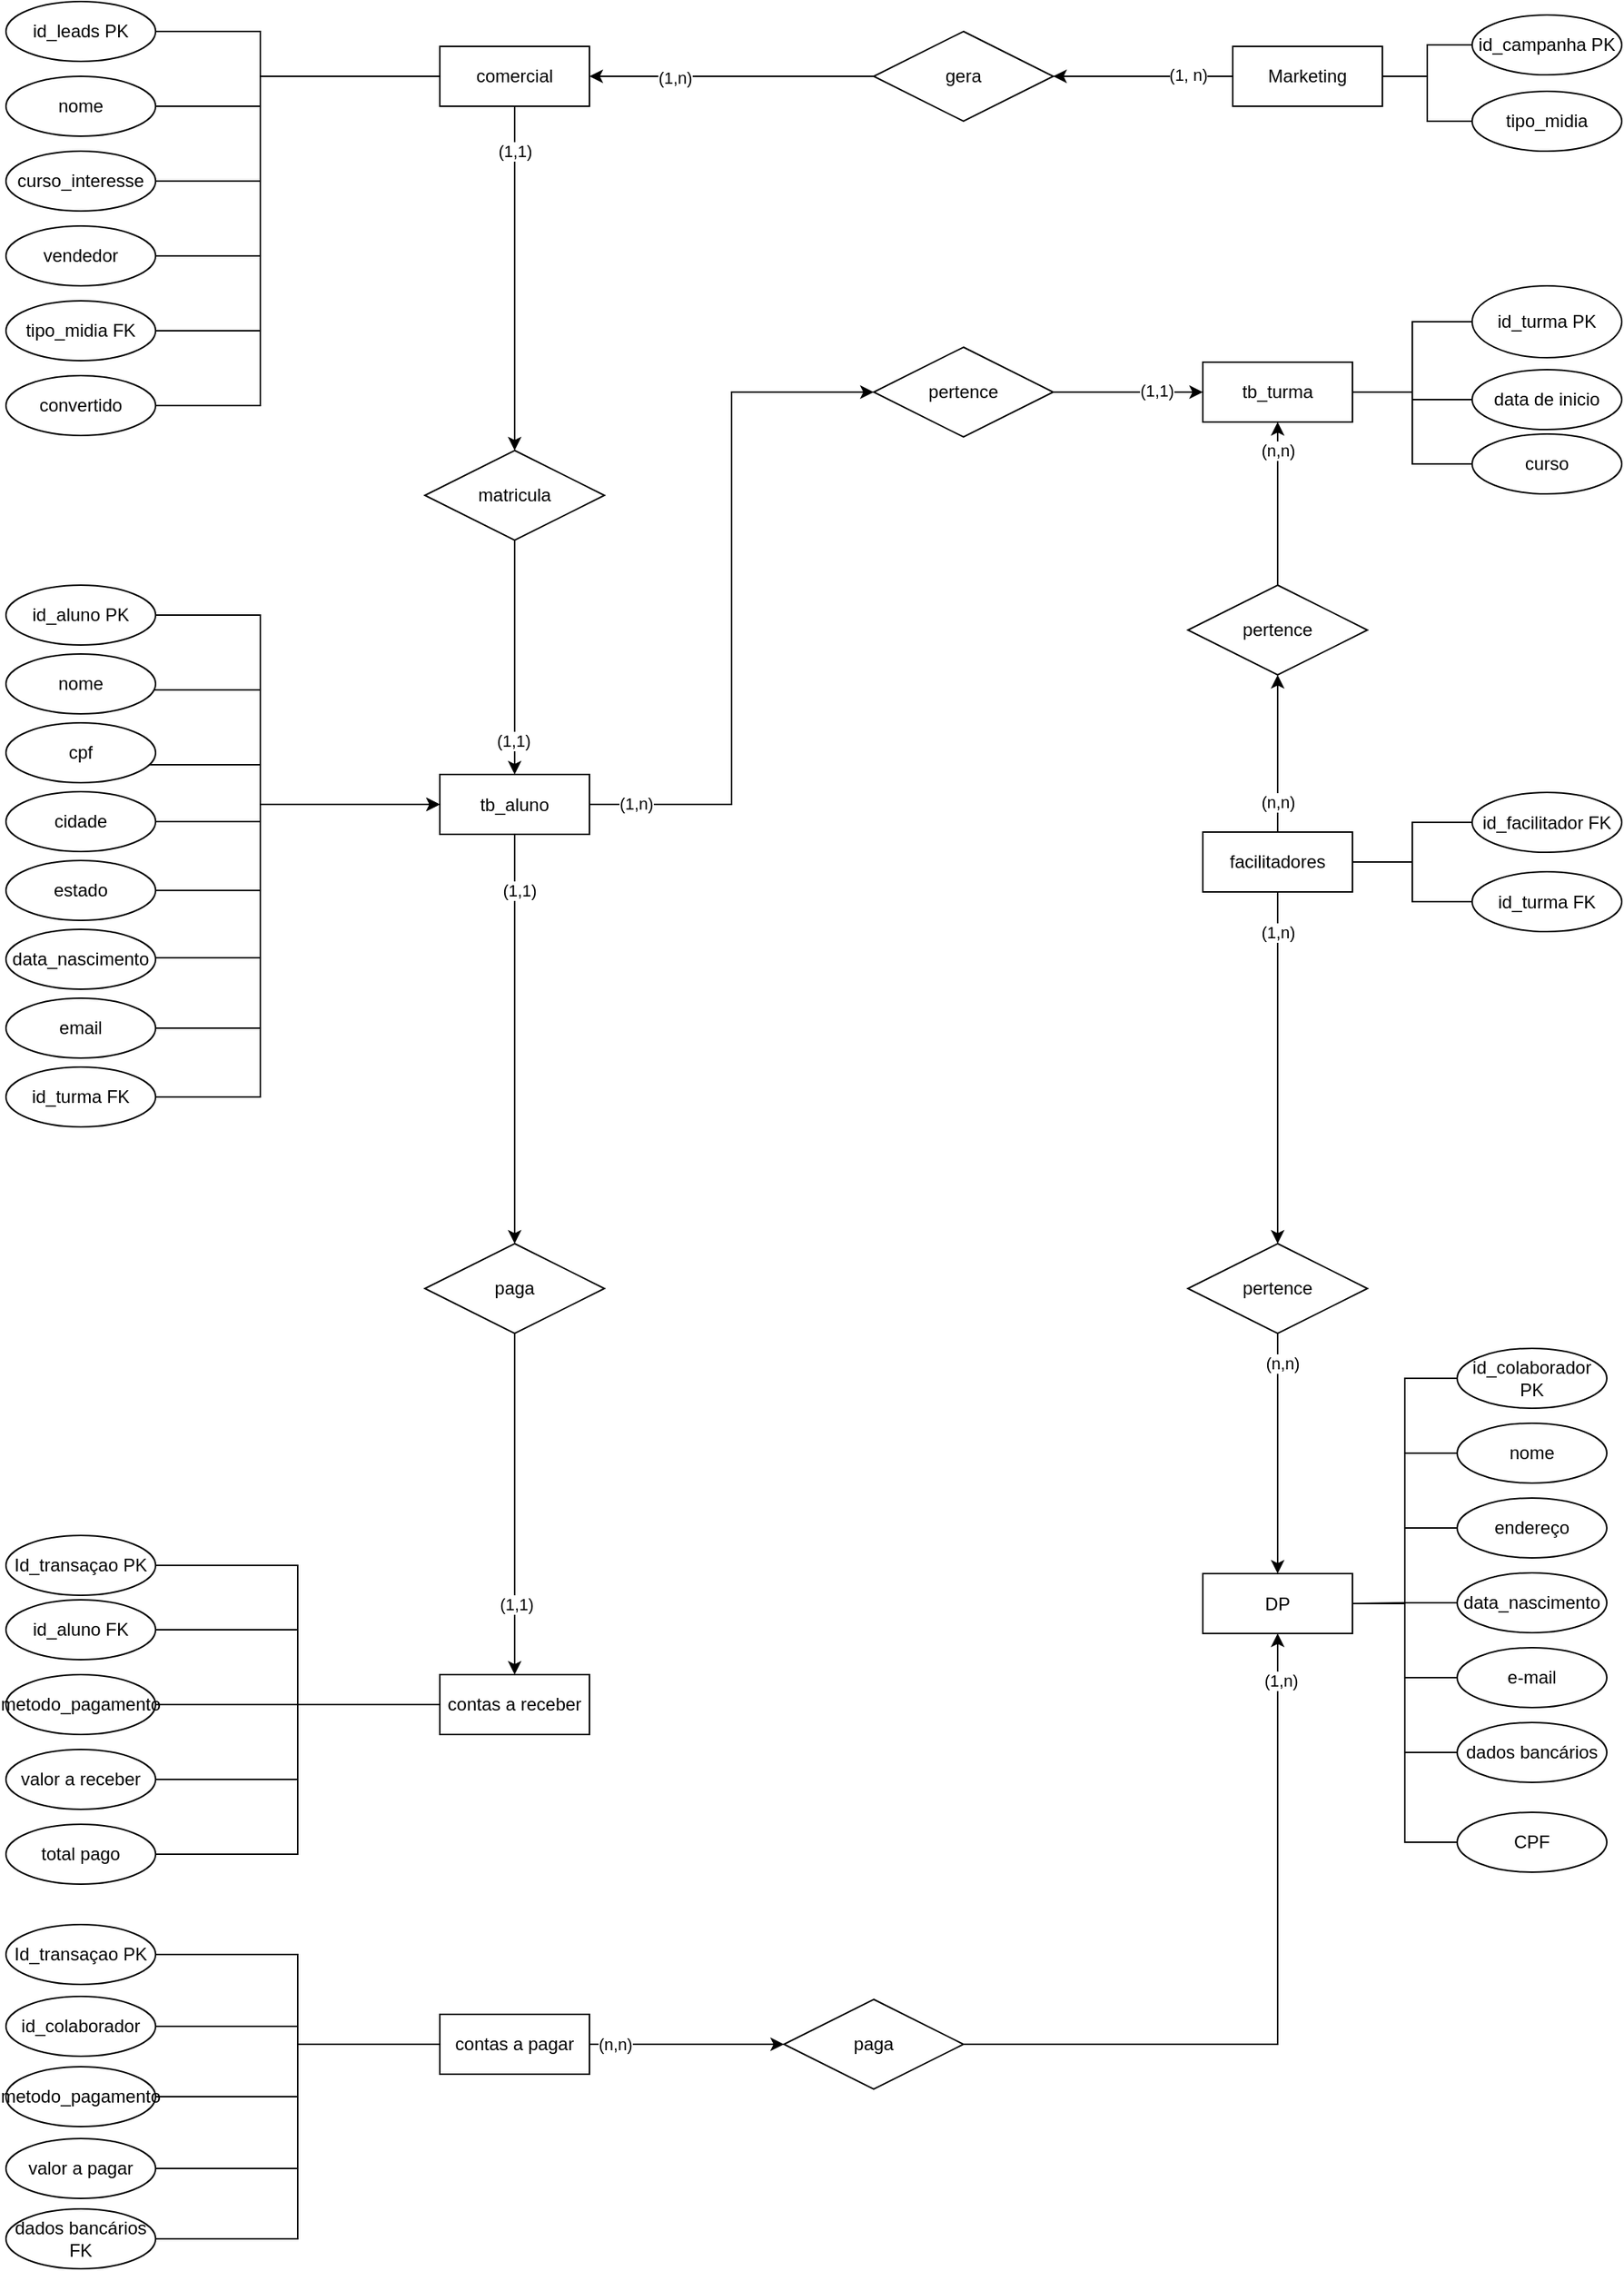 <mxfile version="16.2.7" type="github">
  <diagram id="YJDorFOKSxrE0az7E-os" name="Page-1">
    <mxGraphModel dx="2595" dy="2390" grid="1" gridSize="10" guides="1" tooltips="1" connect="1" arrows="1" fold="1" page="1" pageScale="1" pageWidth="1169" pageHeight="827" math="0" shadow="0">
      <root>
        <mxCell id="0" />
        <mxCell id="1" parent="0" />
        <mxCell id="yTfPNT7VYN94s2qLSQWw-293" value="" style="edgeStyle=orthogonalEdgeStyle;rounded=0;orthogonalLoop=1;jettySize=auto;html=1;entryX=0;entryY=0.5;entryDx=0;entryDy=0;" parent="1" source="yTfPNT7VYN94s2qLSQWw-297" target="yTfPNT7VYN94s2qLSQWw-324" edge="1">
          <mxGeometry relative="1" as="geometry" />
        </mxCell>
        <mxCell id="yTfPNT7VYN94s2qLSQWw-294" value="(1,n)" style="edgeLabel;html=1;align=center;verticalAlign=middle;resizable=0;points=[];" parent="yTfPNT7VYN94s2qLSQWw-293" vertex="1" connectable="0">
          <mxGeometry x="-0.868" y="2" relative="1" as="geometry">
            <mxPoint y="1" as="offset" />
          </mxGeometry>
        </mxCell>
        <mxCell id="yTfPNT7VYN94s2qLSQWw-295" value="" style="edgeStyle=orthogonalEdgeStyle;rounded=0;orthogonalLoop=1;jettySize=auto;html=1;entryX=0.5;entryY=0;entryDx=0;entryDy=0;" parent="1" source="yTfPNT7VYN94s2qLSQWw-297" target="yTfPNT7VYN94s2qLSQWw-396" edge="1">
          <mxGeometry relative="1" as="geometry">
            <mxPoint x="-830" y="-1044" as="targetPoint" />
          </mxGeometry>
        </mxCell>
        <mxCell id="yTfPNT7VYN94s2qLSQWw-296" value="(1,1)" style="edgeLabel;html=1;align=center;verticalAlign=middle;resizable=0;points=[];" parent="yTfPNT7VYN94s2qLSQWw-295" vertex="1" connectable="0">
          <mxGeometry x="-0.727" y="3" relative="1" as="geometry">
            <mxPoint as="offset" />
          </mxGeometry>
        </mxCell>
        <mxCell id="yTfPNT7VYN94s2qLSQWw-297" value="tb_aluno" style="whiteSpace=wrap;html=1;align=center;" parent="1" vertex="1">
          <mxGeometry x="-810" y="-1103.5" width="100" height="40" as="geometry" />
        </mxCell>
        <mxCell id="yTfPNT7VYN94s2qLSQWw-298" value="" style="edgeStyle=orthogonalEdgeStyle;rounded=0;orthogonalLoop=1;jettySize=auto;html=1;entryX=0;entryY=0.5;entryDx=0;entryDy=0;endArrow=none;endFill=0;" parent="1" source="yTfPNT7VYN94s2qLSQWw-299" target="yTfPNT7VYN94s2qLSQWw-297" edge="1">
          <mxGeometry relative="1" as="geometry">
            <mxPoint x="-920" y="-1210" as="targetPoint" />
            <Array as="points">
              <mxPoint x="-930" y="-1210" />
              <mxPoint x="-930" y="-1083" />
            </Array>
          </mxGeometry>
        </mxCell>
        <mxCell id="yTfPNT7VYN94s2qLSQWw-299" value="id_aluno PK" style="ellipse;whiteSpace=wrap;html=1;align=center;" parent="1" vertex="1">
          <mxGeometry x="-1100" y="-1230" width="100" height="40" as="geometry" />
        </mxCell>
        <mxCell id="yTfPNT7VYN94s2qLSQWw-300" value="" style="edgeStyle=orthogonalEdgeStyle;rounded=0;orthogonalLoop=1;jettySize=auto;html=1;entryX=0;entryY=0.5;entryDx=0;entryDy=0;endArrow=none;endFill=0;" parent="1" source="yTfPNT7VYN94s2qLSQWw-301" target="yTfPNT7VYN94s2qLSQWw-297" edge="1">
          <mxGeometry relative="1" as="geometry">
            <mxPoint x="-920" y="-1160" as="targetPoint" />
            <Array as="points">
              <mxPoint x="-930" y="-1160" />
              <mxPoint x="-930" y="-1083" />
            </Array>
          </mxGeometry>
        </mxCell>
        <mxCell id="yTfPNT7VYN94s2qLSQWw-301" value="nome" style="ellipse;whiteSpace=wrap;html=1;align=center;" parent="1" vertex="1">
          <mxGeometry x="-1100" y="-1184" width="100" height="40" as="geometry" />
        </mxCell>
        <mxCell id="yTfPNT7VYN94s2qLSQWw-302" value="" style="edgeStyle=orthogonalEdgeStyle;rounded=0;orthogonalLoop=1;jettySize=auto;html=1;entryX=0;entryY=0.5;entryDx=0;entryDy=0;endArrow=none;endFill=0;" parent="1" source="yTfPNT7VYN94s2qLSQWw-303" target="yTfPNT7VYN94s2qLSQWw-297" edge="1">
          <mxGeometry relative="1" as="geometry">
            <mxPoint x="-920" y="-1110" as="targetPoint" />
            <Array as="points">
              <mxPoint x="-930" y="-1110" />
              <mxPoint x="-930" y="-1083" />
            </Array>
          </mxGeometry>
        </mxCell>
        <mxCell id="yTfPNT7VYN94s2qLSQWw-303" value="cpf" style="ellipse;whiteSpace=wrap;html=1;align=center;" parent="1" vertex="1">
          <mxGeometry x="-1100" y="-1138" width="100" height="40" as="geometry" />
        </mxCell>
        <mxCell id="yTfPNT7VYN94s2qLSQWw-304" value="" style="edgeStyle=orthogonalEdgeStyle;rounded=0;orthogonalLoop=1;jettySize=auto;html=1;entryX=0;entryY=0.5;entryDx=0;entryDy=0;endArrow=none;endFill=0;exitX=1;exitY=0.5;exitDx=0;exitDy=0;" parent="1" source="yTfPNT7VYN94s2qLSQWw-305" target="yTfPNT7VYN94s2qLSQWw-297" edge="1">
          <mxGeometry relative="1" as="geometry">
            <mxPoint x="-920" y="-1060" as="targetPoint" />
            <Array as="points">
              <mxPoint x="-930" y="-1072" />
              <mxPoint x="-930" y="-1083" />
            </Array>
          </mxGeometry>
        </mxCell>
        <mxCell id="yTfPNT7VYN94s2qLSQWw-305" value="cidade" style="ellipse;whiteSpace=wrap;html=1;align=center;" parent="1" vertex="1">
          <mxGeometry x="-1100" y="-1092" width="100" height="40" as="geometry" />
        </mxCell>
        <mxCell id="yTfPNT7VYN94s2qLSQWw-306" value="" style="edgeStyle=orthogonalEdgeStyle;rounded=0;orthogonalLoop=1;jettySize=auto;html=1;entryX=0;entryY=0.5;entryDx=0;entryDy=0;endArrow=none;endFill=0;" parent="1" source="yTfPNT7VYN94s2qLSQWw-307" target="yTfPNT7VYN94s2qLSQWw-297" edge="1">
          <mxGeometry relative="1" as="geometry">
            <mxPoint x="-920" y="-1010" as="targetPoint" />
            <Array as="points">
              <mxPoint x="-930" y="-1026" />
              <mxPoint x="-930" y="-1083" />
            </Array>
          </mxGeometry>
        </mxCell>
        <mxCell id="yTfPNT7VYN94s2qLSQWw-307" value="estado" style="ellipse;whiteSpace=wrap;html=1;align=center;" parent="1" vertex="1">
          <mxGeometry x="-1100" y="-1046" width="100" height="40" as="geometry" />
        </mxCell>
        <mxCell id="yTfPNT7VYN94s2qLSQWw-308" value="" style="edgeStyle=orthogonalEdgeStyle;rounded=0;orthogonalLoop=1;jettySize=auto;html=1;entryX=0;entryY=0.5;entryDx=0;entryDy=0;endArrow=none;endFill=0;exitX=1;exitY=0.5;exitDx=0;exitDy=0;" parent="1" source="yTfPNT7VYN94s2qLSQWw-309" target="yTfPNT7VYN94s2qLSQWw-297" edge="1">
          <mxGeometry relative="1" as="geometry">
            <mxPoint x="-920" y="-960" as="targetPoint" />
            <Array as="points">
              <mxPoint x="-930" y="-981" />
              <mxPoint x="-930" y="-1083" />
            </Array>
          </mxGeometry>
        </mxCell>
        <mxCell id="yTfPNT7VYN94s2qLSQWw-309" value="data_nascimento" style="ellipse;whiteSpace=wrap;html=1;align=center;" parent="1" vertex="1">
          <mxGeometry x="-1100" y="-1000" width="100" height="40" as="geometry" />
        </mxCell>
        <mxCell id="yTfPNT7VYN94s2qLSQWw-310" value="tb_turma" style="whiteSpace=wrap;html=1;align=center;" parent="1" vertex="1">
          <mxGeometry x="-300" y="-1379" width="100" height="40" as="geometry" />
        </mxCell>
        <mxCell id="yTfPNT7VYN94s2qLSQWw-315" value="" style="edgeStyle=orthogonalEdgeStyle;rounded=0;orthogonalLoop=1;jettySize=auto;html=1;entryX=1;entryY=0.5;entryDx=0;entryDy=0;endArrow=none;endFill=0;" parent="1" source="yTfPNT7VYN94s2qLSQWw-316" target="yTfPNT7VYN94s2qLSQWw-310" edge="1">
          <mxGeometry relative="1" as="geometry" />
        </mxCell>
        <mxCell id="yTfPNT7VYN94s2qLSQWw-316" value="id_turma PK" style="ellipse;whiteSpace=wrap;html=1;align=center;flipV=0;" parent="1" vertex="1">
          <mxGeometry x="-120" y="-1430" width="100" height="48" as="geometry" />
        </mxCell>
        <mxCell id="yTfPNT7VYN94s2qLSQWw-319" value="" style="edgeStyle=orthogonalEdgeStyle;rounded=0;orthogonalLoop=1;jettySize=auto;html=1;entryX=1;entryY=0.5;entryDx=0;entryDy=0;endArrow=none;endFill=0;" parent="1" source="yTfPNT7VYN94s2qLSQWw-320" target="yTfPNT7VYN94s2qLSQWw-310" edge="1">
          <mxGeometry relative="1" as="geometry">
            <mxPoint x="-196" y="-1285.5" as="targetPoint" />
          </mxGeometry>
        </mxCell>
        <mxCell id="yTfPNT7VYN94s2qLSQWw-320" value="data de inicio" style="ellipse;whiteSpace=wrap;html=1;align=center;flipV=0;" parent="1" vertex="1">
          <mxGeometry x="-120" y="-1374" width="100" height="40" as="geometry" />
        </mxCell>
        <mxCell id="yTfPNT7VYN94s2qLSQWw-321" value="" style="edgeStyle=orthogonalEdgeStyle;rounded=0;orthogonalLoop=1;jettySize=auto;html=1;entryX=1;entryY=0.5;entryDx=0;entryDy=0;endArrow=none;endFill=0;exitX=0;exitY=0.5;exitDx=0;exitDy=0;" parent="1" source="yTfPNT7VYN94s2qLSQWw-322" target="yTfPNT7VYN94s2qLSQWw-310" edge="1">
          <mxGeometry relative="1" as="geometry">
            <mxPoint x="-200" y="-1215.5" as="targetPoint" />
            <mxPoint x="-120" y="-1310.5" as="sourcePoint" />
          </mxGeometry>
        </mxCell>
        <mxCell id="yTfPNT7VYN94s2qLSQWw-322" value="curso" style="ellipse;whiteSpace=wrap;html=1;align=center;flipV=0;" parent="1" vertex="1">
          <mxGeometry x="-120" y="-1331" width="100" height="40" as="geometry" />
        </mxCell>
        <mxCell id="yTfPNT7VYN94s2qLSQWw-323" value="" style="edgeStyle=orthogonalEdgeStyle;rounded=0;orthogonalLoop=1;jettySize=auto;html=1;" parent="1" source="yTfPNT7VYN94s2qLSQWw-324" target="yTfPNT7VYN94s2qLSQWw-310" edge="1">
          <mxGeometry relative="1" as="geometry" />
        </mxCell>
        <mxCell id="asldm5agLRDIXmaxJVd2-7" value="(1,1)" style="edgeLabel;html=1;align=center;verticalAlign=middle;resizable=0;points=[];" parent="yTfPNT7VYN94s2qLSQWw-323" vertex="1" connectable="0">
          <mxGeometry x="0.384" y="1" relative="1" as="geometry">
            <mxPoint as="offset" />
          </mxGeometry>
        </mxCell>
        <mxCell id="yTfPNT7VYN94s2qLSQWw-324" value="pertence" style="shape=rhombus;perimeter=rhombusPerimeter;whiteSpace=wrap;html=1;align=center;" parent="1" vertex="1">
          <mxGeometry x="-520" y="-1389" width="120" height="60" as="geometry" />
        </mxCell>
        <mxCell id="yTfPNT7VYN94s2qLSQWw-325" value="" style="edgeStyle=orthogonalEdgeStyle;rounded=0;orthogonalLoop=1;jettySize=auto;html=1;entryX=0.5;entryY=1;entryDx=0;entryDy=0;exitX=0.5;exitY=0;exitDx=0;exitDy=0;" parent="1" source="yTfPNT7VYN94s2qLSQWw-326" target="yTfPNT7VYN94s2qLSQWw-404" edge="1">
          <mxGeometry relative="1" as="geometry">
            <mxPoint x="-90" y="-957" as="targetPoint" />
          </mxGeometry>
        </mxCell>
        <mxCell id="asldm5agLRDIXmaxJVd2-4" value="(n,n)" style="edgeLabel;html=1;align=center;verticalAlign=middle;resizable=0;points=[];" parent="yTfPNT7VYN94s2qLSQWw-325" vertex="1" connectable="0">
          <mxGeometry x="-0.729" relative="1" as="geometry">
            <mxPoint y="-6" as="offset" />
          </mxGeometry>
        </mxCell>
        <mxCell id="yTfPNT7VYN94s2qLSQWw-326" value="facilitadores" style="whiteSpace=wrap;html=1;align=center;" parent="1" vertex="1">
          <mxGeometry x="-300" y="-1065" width="100" height="40" as="geometry" />
        </mxCell>
        <mxCell id="yTfPNT7VYN94s2qLSQWw-327" value="" style="edgeStyle=orthogonalEdgeStyle;rounded=0;orthogonalLoop=1;jettySize=auto;html=1;endArrow=none;endFill=0;" parent="1" source="yTfPNT7VYN94s2qLSQWw-328" target="yTfPNT7VYN94s2qLSQWw-326" edge="1">
          <mxGeometry relative="1" as="geometry" />
        </mxCell>
        <mxCell id="yTfPNT7VYN94s2qLSQWw-328" value="id_facilitador FK" style="ellipse;whiteSpace=wrap;html=1;align=center;" parent="1" vertex="1">
          <mxGeometry x="-120" y="-1091.5" width="100" height="40" as="geometry" />
        </mxCell>
        <mxCell id="yTfPNT7VYN94s2qLSQWw-329" value="" style="edgeStyle=orthogonalEdgeStyle;rounded=0;orthogonalLoop=1;jettySize=auto;html=1;endArrow=none;endFill=0;" parent="1" source="yTfPNT7VYN94s2qLSQWw-330" target="yTfPNT7VYN94s2qLSQWw-326" edge="1">
          <mxGeometry relative="1" as="geometry" />
        </mxCell>
        <mxCell id="yTfPNT7VYN94s2qLSQWw-330" value="id_turma FK" style="ellipse;whiteSpace=wrap;html=1;align=center;" parent="1" vertex="1">
          <mxGeometry x="-120" y="-1038.5" width="100" height="40" as="geometry" />
        </mxCell>
        <mxCell id="yTfPNT7VYN94s2qLSQWw-331" value="id_colaborador PK" style="ellipse;whiteSpace=wrap;html=1;align=center;" parent="1" vertex="1">
          <mxGeometry x="-130" y="-720" width="100" height="40" as="geometry" />
        </mxCell>
        <mxCell id="yTfPNT7VYN94s2qLSQWw-332" value="nome" style="ellipse;whiteSpace=wrap;html=1;align=center;" parent="1" vertex="1">
          <mxGeometry x="-130" y="-670" width="100" height="40" as="geometry" />
        </mxCell>
        <mxCell id="yTfPNT7VYN94s2qLSQWw-333" value="endereço" style="ellipse;whiteSpace=wrap;html=1;align=center;" parent="1" vertex="1">
          <mxGeometry x="-130" y="-620" width="100" height="40" as="geometry" />
        </mxCell>
        <mxCell id="yTfPNT7VYN94s2qLSQWw-334" value="data_nascimento" style="ellipse;whiteSpace=wrap;html=1;align=center;" parent="1" vertex="1">
          <mxGeometry x="-130" y="-570" width="100" height="40" as="geometry" />
        </mxCell>
        <mxCell id="yTfPNT7VYN94s2qLSQWw-335" value="" style="edgeStyle=orthogonalEdgeStyle;rounded=0;orthogonalLoop=1;jettySize=auto;html=1;entryX=1;entryY=0.5;entryDx=0;entryDy=0;endArrow=none;endFill=0;" parent="1" source="yTfPNT7VYN94s2qLSQWw-336" target="yTfPNT7VYN94s2qLSQWw-338" edge="1">
          <mxGeometry relative="1" as="geometry">
            <mxPoint x="-470" y="-503" as="targetPoint" />
          </mxGeometry>
        </mxCell>
        <mxCell id="yTfPNT7VYN94s2qLSQWw-336" value="e-mail" style="ellipse;whiteSpace=wrap;html=1;align=center;" parent="1" vertex="1">
          <mxGeometry x="-130" y="-520" width="100" height="40" as="geometry" />
        </mxCell>
        <mxCell id="yTfPNT7VYN94s2qLSQWw-337" value="dados bancários" style="ellipse;whiteSpace=wrap;html=1;align=center;" parent="1" vertex="1">
          <mxGeometry x="-130" y="-470" width="100" height="40" as="geometry" />
        </mxCell>
        <mxCell id="yTfPNT7VYN94s2qLSQWw-338" value="DP" style="whiteSpace=wrap;html=1;align=center;" parent="1" vertex="1">
          <mxGeometry x="-300" y="-569.5" width="100" height="40" as="geometry" />
        </mxCell>
        <mxCell id="yTfPNT7VYN94s2qLSQWw-339" value="" style="edgeStyle=orthogonalEdgeStyle;rounded=0;orthogonalLoop=1;jettySize=auto;html=1;entryX=1;entryY=0.5;entryDx=0;entryDy=0;exitX=0;exitY=0.5;exitDx=0;exitDy=0;endArrow=none;endFill=0;" parent="1" source="yTfPNT7VYN94s2qLSQWw-333" target="yTfPNT7VYN94s2qLSQWw-338" edge="1">
          <mxGeometry relative="1" as="geometry">
            <mxPoint x="-510" y="-580" as="targetPoint" />
            <mxPoint x="-424" y="-603" as="sourcePoint" />
          </mxGeometry>
        </mxCell>
        <mxCell id="yTfPNT7VYN94s2qLSQWw-340" value="" style="edgeStyle=orthogonalEdgeStyle;rounded=0;orthogonalLoop=1;jettySize=auto;html=1;entryX=1;entryY=0.5;entryDx=0;entryDy=0;exitX=0;exitY=0.5;exitDx=0;exitDy=0;endArrow=none;endFill=0;" parent="1" source="yTfPNT7VYN94s2qLSQWw-332" target="yTfPNT7VYN94s2qLSQWw-338" edge="1">
          <mxGeometry relative="1" as="geometry">
            <mxPoint x="-424" y="-654" as="sourcePoint" />
            <mxPoint x="-510" y="-580" as="targetPoint" />
          </mxGeometry>
        </mxCell>
        <mxCell id="yTfPNT7VYN94s2qLSQWw-341" value="" style="edgeStyle=orthogonalEdgeStyle;rounded=0;orthogonalLoop=1;jettySize=auto;html=1;entryX=1;entryY=0.5;entryDx=0;entryDy=0;exitX=0;exitY=0.5;exitDx=0;exitDy=0;endArrow=none;endFill=0;" parent="1" source="yTfPNT7VYN94s2qLSQWw-331" target="yTfPNT7VYN94s2qLSQWw-338" edge="1">
          <mxGeometry relative="1" as="geometry">
            <mxPoint x="-424" y="-705" as="sourcePoint" />
            <mxPoint x="-510" y="-580" as="targetPoint" />
          </mxGeometry>
        </mxCell>
        <mxCell id="yTfPNT7VYN94s2qLSQWw-342" value="" style="edgeStyle=orthogonalEdgeStyle;rounded=0;orthogonalLoop=1;jettySize=auto;html=1;entryX=1;entryY=0.5;entryDx=0;entryDy=0;exitX=0;exitY=0.5;exitDx=0;exitDy=0;endArrow=none;endFill=0;" parent="1" source="yTfPNT7VYN94s2qLSQWw-334" target="yTfPNT7VYN94s2qLSQWw-338" edge="1">
          <mxGeometry relative="1" as="geometry">
            <mxPoint x="-510" y="-580" as="targetPoint" />
            <mxPoint x="-424" y="-552" as="sourcePoint" />
          </mxGeometry>
        </mxCell>
        <mxCell id="yTfPNT7VYN94s2qLSQWw-343" value="" style="edgeStyle=orthogonalEdgeStyle;rounded=0;orthogonalLoop=1;jettySize=auto;html=1;entryX=1;entryY=0.5;entryDx=0;entryDy=0;exitX=0;exitY=0.5;exitDx=0;exitDy=0;endArrow=none;endFill=0;" parent="1" source="yTfPNT7VYN94s2qLSQWw-337" target="yTfPNT7VYN94s2qLSQWw-338" edge="1">
          <mxGeometry relative="1" as="geometry">
            <mxPoint x="-510" y="-580" as="targetPoint" />
            <mxPoint x="-424" y="-450" as="sourcePoint" />
          </mxGeometry>
        </mxCell>
        <mxCell id="yTfPNT7VYN94s2qLSQWw-344" value="" style="edgeStyle=orthogonalEdgeStyle;rounded=0;orthogonalLoop=1;jettySize=auto;html=1;entryX=1;entryY=0.5;entryDx=0;entryDy=0;endArrow=none;endFill=0;" parent="1" source="yTfPNT7VYN94s2qLSQWw-345" target="yTfPNT7VYN94s2qLSQWw-338" edge="1">
          <mxGeometry relative="1" as="geometry">
            <mxPoint x="-460" y="-375" as="targetPoint" />
          </mxGeometry>
        </mxCell>
        <mxCell id="yTfPNT7VYN94s2qLSQWw-345" value="CPF" style="ellipse;whiteSpace=wrap;html=1;align=center;" parent="1" vertex="1">
          <mxGeometry x="-130" y="-410" width="100" height="40" as="geometry" />
        </mxCell>
        <mxCell id="yTfPNT7VYN94s2qLSQWw-346" value="contas a receber" style="whiteSpace=wrap;html=1;align=center;" parent="1" vertex="1">
          <mxGeometry x="-810" y="-502" width="100" height="40" as="geometry" />
        </mxCell>
        <mxCell id="yTfPNT7VYN94s2qLSQWw-347" value="" style="edgeStyle=orthogonalEdgeStyle;rounded=0;orthogonalLoop=1;jettySize=auto;html=1;entryX=0;entryY=0.5;entryDx=0;entryDy=0;endArrow=none;endFill=0;" parent="1" source="yTfPNT7VYN94s2qLSQWw-348" target="yTfPNT7VYN94s2qLSQWw-346" edge="1">
          <mxGeometry relative="1" as="geometry">
            <mxPoint x="-920" y="-532" as="targetPoint" />
          </mxGeometry>
        </mxCell>
        <mxCell id="yTfPNT7VYN94s2qLSQWw-348" value="id_aluno FK" style="ellipse;whiteSpace=wrap;html=1;align=center;" parent="1" vertex="1">
          <mxGeometry x="-1100" y="-552" width="100" height="40" as="geometry" />
        </mxCell>
        <mxCell id="yTfPNT7VYN94s2qLSQWw-349" value="" style="edgeStyle=orthogonalEdgeStyle;rounded=0;orthogonalLoop=1;jettySize=auto;html=1;entryX=0;entryY=0.5;entryDx=0;entryDy=0;endArrow=none;endFill=0;" parent="1" source="yTfPNT7VYN94s2qLSQWw-350" target="yTfPNT7VYN94s2qLSQWw-346" edge="1">
          <mxGeometry relative="1" as="geometry">
            <mxPoint x="-920" y="-482" as="targetPoint" />
          </mxGeometry>
        </mxCell>
        <mxCell id="yTfPNT7VYN94s2qLSQWw-350" value="metodo_pagamento" style="ellipse;whiteSpace=wrap;html=1;align=center;" parent="1" vertex="1">
          <mxGeometry x="-1100" y="-502" width="100" height="40" as="geometry" />
        </mxCell>
        <mxCell id="yTfPNT7VYN94s2qLSQWw-351" value="" style="edgeStyle=orthogonalEdgeStyle;rounded=0;orthogonalLoop=1;jettySize=auto;html=1;entryX=0;entryY=0.5;entryDx=0;entryDy=0;endArrow=none;endFill=0;" parent="1" source="yTfPNT7VYN94s2qLSQWw-352" target="yTfPNT7VYN94s2qLSQWw-346" edge="1">
          <mxGeometry relative="1" as="geometry">
            <mxPoint x="-920" y="-432" as="targetPoint" />
          </mxGeometry>
        </mxCell>
        <mxCell id="yTfPNT7VYN94s2qLSQWw-352" value="valor a receber" style="ellipse;whiteSpace=wrap;html=1;align=center;" parent="1" vertex="1">
          <mxGeometry x="-1100" y="-452" width="100" height="40" as="geometry" />
        </mxCell>
        <mxCell id="yTfPNT7VYN94s2qLSQWw-353" value="" style="edgeStyle=orthogonalEdgeStyle;rounded=0;orthogonalLoop=1;jettySize=auto;html=1;entryX=0;entryY=0.5;entryDx=0;entryDy=0;endArrow=none;endFill=0;" parent="1" source="yTfPNT7VYN94s2qLSQWw-354" target="yTfPNT7VYN94s2qLSQWw-346" edge="1">
          <mxGeometry relative="1" as="geometry">
            <mxPoint x="-920" y="-382" as="targetPoint" />
          </mxGeometry>
        </mxCell>
        <mxCell id="yTfPNT7VYN94s2qLSQWw-354" value="total pago" style="ellipse;whiteSpace=wrap;html=1;align=center;" parent="1" vertex="1">
          <mxGeometry x="-1100" y="-402" width="100" height="40" as="geometry" />
        </mxCell>
        <mxCell id="yTfPNT7VYN94s2qLSQWw-355" value="" style="edgeStyle=orthogonalEdgeStyle;rounded=0;orthogonalLoop=1;jettySize=auto;html=1;entryX=0;entryY=0.5;entryDx=0;entryDy=0;endArrow=none;endFill=0;" parent="1" source="yTfPNT7VYN94s2qLSQWw-356" target="yTfPNT7VYN94s2qLSQWw-346" edge="1">
          <mxGeometry relative="1" as="geometry">
            <mxPoint x="-920" y="-575" as="targetPoint" />
          </mxGeometry>
        </mxCell>
        <mxCell id="yTfPNT7VYN94s2qLSQWw-356" value="Id_transaçao PK" style="ellipse;whiteSpace=wrap;html=1;align=center;" parent="1" vertex="1">
          <mxGeometry x="-1100" y="-595" width="100" height="40" as="geometry" />
        </mxCell>
        <mxCell id="yTfPNT7VYN94s2qLSQWw-357" value="" style="edgeStyle=orthogonalEdgeStyle;rounded=0;orthogonalLoop=1;jettySize=auto;html=1;entryX=0;entryY=0.5;entryDx=0;entryDy=0;" parent="1" source="yTfPNT7VYN94s2qLSQWw-359" target="yTfPNT7VYN94s2qLSQWw-399" edge="1">
          <mxGeometry relative="1" as="geometry">
            <mxPoint x="-680" y="-245" as="targetPoint" />
          </mxGeometry>
        </mxCell>
        <mxCell id="yTfPNT7VYN94s2qLSQWw-358" value="(n,n)" style="edgeLabel;html=1;align=center;verticalAlign=middle;resizable=0;points=[];" parent="yTfPNT7VYN94s2qLSQWw-357" vertex="1" connectable="0">
          <mxGeometry x="-0.744" relative="1" as="geometry">
            <mxPoint as="offset" />
          </mxGeometry>
        </mxCell>
        <mxCell id="yTfPNT7VYN94s2qLSQWw-359" value="contas a pagar" style="whiteSpace=wrap;html=1;align=center;" parent="1" vertex="1">
          <mxGeometry x="-810" y="-275" width="100" height="40" as="geometry" />
        </mxCell>
        <mxCell id="yTfPNT7VYN94s2qLSQWw-360" value="" style="edgeStyle=orthogonalEdgeStyle;rounded=0;orthogonalLoop=1;jettySize=auto;html=1;entryX=0;entryY=0.5;entryDx=0;entryDy=0;endArrow=none;endFill=0;startArrow=none;startFill=0;" parent="1" source="yTfPNT7VYN94s2qLSQWw-361" target="yTfPNT7VYN94s2qLSQWw-359" edge="1">
          <mxGeometry relative="1" as="geometry">
            <mxPoint x="-900" y="-272" as="targetPoint" />
          </mxGeometry>
        </mxCell>
        <mxCell id="yTfPNT7VYN94s2qLSQWw-361" value="id_colaborador" style="ellipse;whiteSpace=wrap;html=1;align=center;" parent="1" vertex="1">
          <mxGeometry x="-1100" y="-287" width="100" height="40" as="geometry" />
        </mxCell>
        <mxCell id="yTfPNT7VYN94s2qLSQWw-362" value="" style="edgeStyle=orthogonalEdgeStyle;rounded=0;orthogonalLoop=1;jettySize=auto;html=1;entryX=0;entryY=0.5;entryDx=0;entryDy=0;endArrow=none;endFill=0;startArrow=none;startFill=0;" parent="1" source="yTfPNT7VYN94s2qLSQWw-363" target="yTfPNT7VYN94s2qLSQWw-359" edge="1">
          <mxGeometry relative="1" as="geometry">
            <mxPoint x="-900" y="-222" as="targetPoint" />
          </mxGeometry>
        </mxCell>
        <mxCell id="yTfPNT7VYN94s2qLSQWw-363" value="metodo_pagamento" style="ellipse;whiteSpace=wrap;html=1;align=center;" parent="1" vertex="1">
          <mxGeometry x="-1100" y="-240" width="100" height="40" as="geometry" />
        </mxCell>
        <mxCell id="yTfPNT7VYN94s2qLSQWw-364" value="" style="edgeStyle=orthogonalEdgeStyle;rounded=0;orthogonalLoop=1;jettySize=auto;html=1;entryX=0;entryY=0.5;entryDx=0;entryDy=0;endArrow=none;endFill=0;startArrow=none;startFill=0;" parent="1" source="yTfPNT7VYN94s2qLSQWw-365" target="yTfPNT7VYN94s2qLSQWw-359" edge="1">
          <mxGeometry relative="1" as="geometry">
            <mxPoint x="-900" y="-172" as="targetPoint" />
          </mxGeometry>
        </mxCell>
        <mxCell id="yTfPNT7VYN94s2qLSQWw-365" value="valor a pagar" style="ellipse;whiteSpace=wrap;html=1;align=center;" parent="1" vertex="1">
          <mxGeometry x="-1100" y="-192" width="100" height="40" as="geometry" />
        </mxCell>
        <mxCell id="yTfPNT7VYN94s2qLSQWw-366" value="" style="edgeStyle=orthogonalEdgeStyle;rounded=0;orthogonalLoop=1;jettySize=auto;html=1;entryX=0;entryY=0.5;entryDx=0;entryDy=0;endArrow=none;endFill=0;startArrow=none;startFill=0;" parent="1" source="yTfPNT7VYN94s2qLSQWw-367" target="yTfPNT7VYN94s2qLSQWw-359" edge="1">
          <mxGeometry relative="1" as="geometry">
            <mxPoint x="-900" y="-315" as="targetPoint" />
          </mxGeometry>
        </mxCell>
        <mxCell id="yTfPNT7VYN94s2qLSQWw-367" value="Id_transaçao PK" style="ellipse;whiteSpace=wrap;html=1;align=center;" parent="1" vertex="1">
          <mxGeometry x="-1100" y="-335" width="100" height="40" as="geometry" />
        </mxCell>
        <mxCell id="yTfPNT7VYN94s2qLSQWw-368" value="comercial" style="whiteSpace=wrap;html=1;align=center;" parent="1" vertex="1">
          <mxGeometry x="-810" y="-1590" width="100" height="40" as="geometry" />
        </mxCell>
        <mxCell id="yTfPNT7VYN94s2qLSQWw-369" value="" style="edgeStyle=orthogonalEdgeStyle;rounded=0;orthogonalLoop=1;jettySize=auto;html=1;entryX=0;entryY=0.5;entryDx=0;entryDy=0;endArrow=none;endFill=0;" parent="1" source="yTfPNT7VYN94s2qLSQWw-370" target="yTfPNT7VYN94s2qLSQWw-368" edge="1">
          <mxGeometry relative="1" as="geometry">
            <mxPoint x="-920" y="-1600" as="targetPoint" />
            <Array as="points">
              <mxPoint x="-930" y="-1600" />
              <mxPoint x="-930" y="-1570" />
            </Array>
          </mxGeometry>
        </mxCell>
        <mxCell id="yTfPNT7VYN94s2qLSQWw-370" value="id_leads PK" style="ellipse;whiteSpace=wrap;html=1;align=center;" parent="1" vertex="1">
          <mxGeometry x="-1100" y="-1620" width="100" height="40" as="geometry" />
        </mxCell>
        <mxCell id="yTfPNT7VYN94s2qLSQWw-371" value="" style="edgeStyle=orthogonalEdgeStyle;rounded=0;orthogonalLoop=1;jettySize=auto;html=1;entryX=0;entryY=0.5;entryDx=0;entryDy=0;endArrow=none;endFill=0;" parent="1" source="yTfPNT7VYN94s2qLSQWw-372" target="yTfPNT7VYN94s2qLSQWw-368" edge="1">
          <mxGeometry relative="1" as="geometry">
            <mxPoint x="-920" y="-1550" as="targetPoint" />
            <Array as="points">
              <mxPoint x="-930" y="-1550" />
              <mxPoint x="-930" y="-1570" />
            </Array>
          </mxGeometry>
        </mxCell>
        <mxCell id="yTfPNT7VYN94s2qLSQWw-372" value="nome" style="ellipse;whiteSpace=wrap;html=1;align=center;" parent="1" vertex="1">
          <mxGeometry x="-1100" y="-1570" width="100" height="40" as="geometry" />
        </mxCell>
        <mxCell id="yTfPNT7VYN94s2qLSQWw-373" value="" style="edgeStyle=orthogonalEdgeStyle;rounded=0;orthogonalLoop=1;jettySize=auto;html=1;entryX=0;entryY=0.5;entryDx=0;entryDy=0;endArrow=none;endFill=0;" parent="1" source="yTfPNT7VYN94s2qLSQWw-374" target="yTfPNT7VYN94s2qLSQWw-368" edge="1">
          <mxGeometry relative="1" as="geometry">
            <mxPoint x="-920" y="-1500" as="targetPoint" />
            <Array as="points">
              <mxPoint x="-930" y="-1500" />
              <mxPoint x="-930" y="-1570" />
            </Array>
          </mxGeometry>
        </mxCell>
        <mxCell id="yTfPNT7VYN94s2qLSQWw-374" value="curso_interesse" style="ellipse;whiteSpace=wrap;html=1;align=center;" parent="1" vertex="1">
          <mxGeometry x="-1100" y="-1520" width="100" height="40" as="geometry" />
        </mxCell>
        <mxCell id="yTfPNT7VYN94s2qLSQWw-375" value="" style="edgeStyle=orthogonalEdgeStyle;rounded=0;orthogonalLoop=1;jettySize=auto;html=1;entryX=0;entryY=0.5;entryDx=0;entryDy=0;endArrow=none;endFill=0;" parent="1" source="yTfPNT7VYN94s2qLSQWw-376" target="yTfPNT7VYN94s2qLSQWw-368" edge="1">
          <mxGeometry relative="1" as="geometry">
            <mxPoint x="-920" y="-1450" as="targetPoint" />
            <Array as="points">
              <mxPoint x="-930" y="-1450" />
              <mxPoint x="-930" y="-1570" />
            </Array>
          </mxGeometry>
        </mxCell>
        <mxCell id="yTfPNT7VYN94s2qLSQWw-376" value="vendedor" style="ellipse;whiteSpace=wrap;html=1;align=center;" parent="1" vertex="1">
          <mxGeometry x="-1100" y="-1470" width="100" height="40" as="geometry" />
        </mxCell>
        <mxCell id="yTfPNT7VYN94s2qLSQWw-377" value="" style="edgeStyle=orthogonalEdgeStyle;rounded=0;orthogonalLoop=1;jettySize=auto;html=1;entryX=0;entryY=0.5;entryDx=0;entryDy=0;endArrow=none;endFill=0;" parent="1" source="yTfPNT7VYN94s2qLSQWw-378" target="yTfPNT7VYN94s2qLSQWw-368" edge="1">
          <mxGeometry relative="1" as="geometry">
            <mxPoint x="-920" y="-1400" as="targetPoint" />
            <Array as="points">
              <mxPoint x="-930" y="-1400" />
              <mxPoint x="-930" y="-1570" />
            </Array>
          </mxGeometry>
        </mxCell>
        <mxCell id="yTfPNT7VYN94s2qLSQWw-378" value="tipo_midia FK" style="ellipse;whiteSpace=wrap;html=1;align=center;" parent="1" vertex="1">
          <mxGeometry x="-1100" y="-1420" width="100" height="40" as="geometry" />
        </mxCell>
        <mxCell id="yTfPNT7VYN94s2qLSQWw-379" value="" style="edgeStyle=orthogonalEdgeStyle;rounded=0;orthogonalLoop=1;jettySize=auto;html=1;entryX=0;entryY=0.5;entryDx=0;entryDy=0;endArrow=none;endFill=0;" parent="1" source="yTfPNT7VYN94s2qLSQWw-380" target="yTfPNT7VYN94s2qLSQWw-368" edge="1">
          <mxGeometry relative="1" as="geometry">
            <mxPoint x="-920" y="-1350" as="targetPoint" />
            <Array as="points">
              <mxPoint x="-930" y="-1350" />
              <mxPoint x="-930" y="-1570" />
            </Array>
          </mxGeometry>
        </mxCell>
        <mxCell id="yTfPNT7VYN94s2qLSQWw-380" value="convertido" style="ellipse;whiteSpace=wrap;html=1;align=center;" parent="1" vertex="1">
          <mxGeometry x="-1100" y="-1370" width="100" height="40" as="geometry" />
        </mxCell>
        <mxCell id="yTfPNT7VYN94s2qLSQWw-381" value="" style="edgeStyle=orthogonalEdgeStyle;rounded=0;orthogonalLoop=1;jettySize=auto;html=1;entryX=1;entryY=0.5;entryDx=0;entryDy=0;" parent="1" source="yTfPNT7VYN94s2qLSQWw-383" target="yTfPNT7VYN94s2qLSQWw-401" edge="1">
          <mxGeometry relative="1" as="geometry">
            <mxPoint x="-480" y="-1480" as="targetPoint" />
          </mxGeometry>
        </mxCell>
        <mxCell id="yTfPNT7VYN94s2qLSQWw-382" value="(1, n)" style="edgeLabel;html=1;align=center;verticalAlign=middle;resizable=0;points=[];" parent="yTfPNT7VYN94s2qLSQWw-381" vertex="1" connectable="0">
          <mxGeometry x="-0.618" y="-2" relative="1" as="geometry">
            <mxPoint x="-7" y="1" as="offset" />
          </mxGeometry>
        </mxCell>
        <mxCell id="yTfPNT7VYN94s2qLSQWw-383" value="Marketing" style="whiteSpace=wrap;html=1;align=center;" parent="1" vertex="1">
          <mxGeometry x="-280" y="-1590" width="100" height="40" as="geometry" />
        </mxCell>
        <mxCell id="yTfPNT7VYN94s2qLSQWw-384" value="" style="edgeStyle=orthogonalEdgeStyle;rounded=0;orthogonalLoop=1;jettySize=auto;html=1;entryX=1;entryY=0.5;entryDx=0;entryDy=0;endArrow=none;endFill=0;" parent="1" source="yTfPNT7VYN94s2qLSQWw-385" target="yTfPNT7VYN94s2qLSQWw-383" edge="1">
          <mxGeometry relative="1" as="geometry" />
        </mxCell>
        <mxCell id="yTfPNT7VYN94s2qLSQWw-385" value="tipo_midia" style="ellipse;whiteSpace=wrap;html=1;align=center;flipV=1;" parent="1" vertex="1">
          <mxGeometry x="-120" y="-1560" width="100" height="40" as="geometry" />
        </mxCell>
        <mxCell id="yTfPNT7VYN94s2qLSQWw-386" value="" style="edgeStyle=orthogonalEdgeStyle;rounded=0;orthogonalLoop=1;jettySize=auto;html=1;entryX=1;entryY=0.5;entryDx=0;entryDy=0;endArrow=none;endFill=0;" parent="1" source="yTfPNT7VYN94s2qLSQWw-387" target="yTfPNT7VYN94s2qLSQWw-383" edge="1">
          <mxGeometry relative="1" as="geometry" />
        </mxCell>
        <mxCell id="yTfPNT7VYN94s2qLSQWw-387" value="id_campanha PK" style="ellipse;whiteSpace=wrap;html=1;align=center;flipV=1;" parent="1" vertex="1">
          <mxGeometry x="-120" y="-1611" width="100" height="40" as="geometry" />
        </mxCell>
        <mxCell id="yTfPNT7VYN94s2qLSQWw-388" value="" style="edgeStyle=orthogonalEdgeStyle;rounded=0;orthogonalLoop=1;jettySize=auto;html=1;entryX=0.5;entryY=1;entryDx=0;entryDy=0;startArrow=classic;startFill=1;endArrow=none;endFill=0;" parent="1" source="yTfPNT7VYN94s2qLSQWw-390" target="yTfPNT7VYN94s2qLSQWw-368" edge="1">
          <mxGeometry relative="1" as="geometry">
            <Array as="points">
              <mxPoint x="-760" y="-1420" />
              <mxPoint x="-760" y="-1420" />
            </Array>
          </mxGeometry>
        </mxCell>
        <mxCell id="yTfPNT7VYN94s2qLSQWw-389" value="(1,1)" style="edgeLabel;html=1;align=center;verticalAlign=middle;resizable=0;points=[];" parent="yTfPNT7VYN94s2qLSQWw-388" vertex="1" connectable="0">
          <mxGeometry x="0.513" y="-1" relative="1" as="geometry">
            <mxPoint x="-1" y="-26" as="offset" />
          </mxGeometry>
        </mxCell>
        <mxCell id="yTfPNT7VYN94s2qLSQWw-390" value="matricula" style="shape=rhombus;perimeter=rhombusPerimeter;whiteSpace=wrap;html=1;align=center;" parent="1" vertex="1">
          <mxGeometry x="-820" y="-1320" width="120" height="60" as="geometry" />
        </mxCell>
        <mxCell id="yTfPNT7VYN94s2qLSQWw-391" value="" style="edgeStyle=orthogonalEdgeStyle;rounded=0;orthogonalLoop=1;jettySize=auto;html=1;entryX=0.5;entryY=1;entryDx=0;entryDy=0;startArrow=classic;startFill=1;endArrow=none;endFill=0;exitX=0.5;exitY=0;exitDx=0;exitDy=0;" parent="1" source="yTfPNT7VYN94s2qLSQWw-394" target="yTfPNT7VYN94s2qLSQWw-326" edge="1">
          <mxGeometry relative="1" as="geometry">
            <mxPoint x="-250" y="-790" as="targetPoint" />
          </mxGeometry>
        </mxCell>
        <mxCell id="yTfPNT7VYN94s2qLSQWw-392" value="(1,n)" style="edgeLabel;html=1;align=center;verticalAlign=middle;resizable=0;points=[];" parent="yTfPNT7VYN94s2qLSQWw-391" vertex="1" connectable="0">
          <mxGeometry x="0.578" relative="1" as="geometry">
            <mxPoint y="-23" as="offset" />
          </mxGeometry>
        </mxCell>
        <mxCell id="lmifUTo95L_frAYQCKhQ-8" value="" style="edgeStyle=orthogonalEdgeStyle;rounded=0;orthogonalLoop=1;jettySize=auto;html=1;" parent="1" source="yTfPNT7VYN94s2qLSQWw-394" target="yTfPNT7VYN94s2qLSQWw-338" edge="1">
          <mxGeometry relative="1" as="geometry" />
        </mxCell>
        <mxCell id="lmifUTo95L_frAYQCKhQ-9" value="(n,n)" style="edgeLabel;html=1;align=center;verticalAlign=middle;resizable=0;points=[];" parent="lmifUTo95L_frAYQCKhQ-8" vertex="1" connectable="0">
          <mxGeometry x="0.135" y="3" relative="1" as="geometry">
            <mxPoint y="-71" as="offset" />
          </mxGeometry>
        </mxCell>
        <mxCell id="yTfPNT7VYN94s2qLSQWw-394" value="pertence" style="shape=rhombus;perimeter=rhombusPerimeter;whiteSpace=wrap;html=1;align=center;" parent="1" vertex="1">
          <mxGeometry x="-310" y="-790" width="120" height="60" as="geometry" />
        </mxCell>
        <mxCell id="yTfPNT7VYN94s2qLSQWw-395" value="" style="edgeStyle=orthogonalEdgeStyle;rounded=0;orthogonalLoop=1;jettySize=auto;html=1;entryX=0.5;entryY=0;entryDx=0;entryDy=0;" parent="1" source="yTfPNT7VYN94s2qLSQWw-396" target="yTfPNT7VYN94s2qLSQWw-346" edge="1">
          <mxGeometry relative="1" as="geometry">
            <mxPoint x="-830" y="-634" as="targetPoint" />
          </mxGeometry>
        </mxCell>
        <mxCell id="asldm5agLRDIXmaxJVd2-2" value="(1,1)" style="edgeLabel;html=1;align=center;verticalAlign=middle;resizable=0;points=[];" parent="yTfPNT7VYN94s2qLSQWw-395" vertex="1" connectable="0">
          <mxGeometry x="0.583" y="1" relative="1" as="geometry">
            <mxPoint as="offset" />
          </mxGeometry>
        </mxCell>
        <mxCell id="yTfPNT7VYN94s2qLSQWw-396" value="paga" style="shape=rhombus;perimeter=rhombusPerimeter;whiteSpace=wrap;html=1;align=center;" parent="1" vertex="1">
          <mxGeometry x="-820" y="-790" width="120" height="60" as="geometry" />
        </mxCell>
        <mxCell id="yTfPNT7VYN94s2qLSQWw-397" value="" style="endArrow=classic;html=1;rounded=0;entryX=0.5;entryY=0;entryDx=0;entryDy=0;exitX=0.5;exitY=1;exitDx=0;exitDy=0;endFill=1;" parent="1" source="yTfPNT7VYN94s2qLSQWw-390" target="yTfPNT7VYN94s2qLSQWw-297" edge="1">
          <mxGeometry relative="1" as="geometry">
            <mxPoint x="-1170" y="-1340" as="sourcePoint" />
            <mxPoint x="-1010" y="-1340" as="targetPoint" />
          </mxGeometry>
        </mxCell>
        <mxCell id="asldm5agLRDIXmaxJVd2-1" value="(1,1)" style="edgeLabel;html=1;align=center;verticalAlign=middle;resizable=0;points=[];" parent="yTfPNT7VYN94s2qLSQWw-397" vertex="1" connectable="0">
          <mxGeometry x="0.701" y="-1" relative="1" as="geometry">
            <mxPoint y="1" as="offset" />
          </mxGeometry>
        </mxCell>
        <mxCell id="yTfPNT7VYN94s2qLSQWw-398" value="" style="edgeStyle=orthogonalEdgeStyle;rounded=0;orthogonalLoop=1;jettySize=auto;html=1;entryX=0.5;entryY=1;entryDx=0;entryDy=0;" parent="1" source="yTfPNT7VYN94s2qLSQWw-399" target="yTfPNT7VYN94s2qLSQWw-338" edge="1">
          <mxGeometry relative="1" as="geometry">
            <mxPoint x="-150" y="-245" as="targetPoint" />
          </mxGeometry>
        </mxCell>
        <mxCell id="asldm5agLRDIXmaxJVd2-3" value="(1,n)" style="edgeLabel;html=1;align=center;verticalAlign=middle;resizable=0;points=[];" parent="yTfPNT7VYN94s2qLSQWw-398" vertex="1" connectable="0">
          <mxGeometry x="0.869" y="-2" relative="1" as="geometry">
            <mxPoint as="offset" />
          </mxGeometry>
        </mxCell>
        <mxCell id="yTfPNT7VYN94s2qLSQWw-399" value="paga" style="shape=rhombus;perimeter=rhombusPerimeter;whiteSpace=wrap;html=1;align=center;" parent="1" vertex="1">
          <mxGeometry x="-580" y="-285" width="120" height="60" as="geometry" />
        </mxCell>
        <mxCell id="yTfPNT7VYN94s2qLSQWw-400" value="" style="edgeStyle=orthogonalEdgeStyle;rounded=0;orthogonalLoop=1;jettySize=auto;html=1;entryX=1;entryY=0.5;entryDx=0;entryDy=0;" parent="1" source="yTfPNT7VYN94s2qLSQWw-401" target="yTfPNT7VYN94s2qLSQWw-368" edge="1">
          <mxGeometry relative="1" as="geometry">
            <mxPoint x="-730" y="-1475" as="targetPoint" />
          </mxGeometry>
        </mxCell>
        <mxCell id="asldm5agLRDIXmaxJVd2-5" value="(1,n)" style="edgeLabel;html=1;align=center;verticalAlign=middle;resizable=0;points=[];" parent="yTfPNT7VYN94s2qLSQWw-400" vertex="1" connectable="0">
          <mxGeometry x="0.4" y="1" relative="1" as="geometry">
            <mxPoint as="offset" />
          </mxGeometry>
        </mxCell>
        <mxCell id="yTfPNT7VYN94s2qLSQWw-401" value="gera" style="shape=rhombus;perimeter=rhombusPerimeter;whiteSpace=wrap;html=1;align=center;" parent="1" vertex="1">
          <mxGeometry x="-520" y="-1600" width="120" height="60" as="geometry" />
        </mxCell>
        <mxCell id="yTfPNT7VYN94s2qLSQWw-402" value="" style="edgeStyle=orthogonalEdgeStyle;rounded=0;orthogonalLoop=1;jettySize=auto;html=1;entryX=0.5;entryY=1;entryDx=0;entryDy=0;" parent="1" source="yTfPNT7VYN94s2qLSQWw-404" target="yTfPNT7VYN94s2qLSQWw-310" edge="1">
          <mxGeometry relative="1" as="geometry" />
        </mxCell>
        <mxCell id="yTfPNT7VYN94s2qLSQWw-403" value="(n,n)" style="edgeLabel;html=1;align=center;verticalAlign=middle;resizable=0;points=[];" parent="yTfPNT7VYN94s2qLSQWw-402" vertex="1" connectable="0">
          <mxGeometry x="0.664" relative="1" as="geometry">
            <mxPoint as="offset" />
          </mxGeometry>
        </mxCell>
        <mxCell id="yTfPNT7VYN94s2qLSQWw-404" value="pertence" style="shape=rhombus;perimeter=rhombusPerimeter;whiteSpace=wrap;html=1;align=center;" parent="1" vertex="1">
          <mxGeometry x="-310" y="-1230" width="120" height="60" as="geometry" />
        </mxCell>
        <mxCell id="yTfPNT7VYN94s2qLSQWw-405" value="" style="edgeStyle=orthogonalEdgeStyle;rounded=0;orthogonalLoop=1;jettySize=auto;html=1;startArrow=none;startFill=0;endArrow=none;endFill=0;entryX=0;entryY=0.5;entryDx=0;entryDy=0;" parent="1" source="yTfPNT7VYN94s2qLSQWw-406" target="yTfPNT7VYN94s2qLSQWw-359" edge="1">
          <mxGeometry relative="1" as="geometry">
            <mxPoint x="-900" y="-125" as="targetPoint" />
          </mxGeometry>
        </mxCell>
        <mxCell id="yTfPNT7VYN94s2qLSQWw-406" value="dados bancários FK" style="ellipse;whiteSpace=wrap;html=1;align=center;" parent="1" vertex="1">
          <mxGeometry x="-1100" y="-145" width="100" height="40" as="geometry" />
        </mxCell>
        <mxCell id="lmifUTo95L_frAYQCKhQ-5" value="" style="edgeStyle=orthogonalEdgeStyle;rounded=0;orthogonalLoop=1;jettySize=auto;html=1;entryX=0;entryY=0.5;entryDx=0;entryDy=0;" parent="1" source="lmifUTo95L_frAYQCKhQ-1" target="yTfPNT7VYN94s2qLSQWw-297" edge="1">
          <mxGeometry relative="1" as="geometry">
            <mxPoint x="-920" y="-928" as="targetPoint" />
            <Array as="points">
              <mxPoint x="-930" y="-934" />
              <mxPoint x="-930" y="-1083" />
            </Array>
          </mxGeometry>
        </mxCell>
        <mxCell id="lmifUTo95L_frAYQCKhQ-1" value="email" style="ellipse;whiteSpace=wrap;html=1;align=center;" parent="1" vertex="1">
          <mxGeometry x="-1100" y="-954" width="100" height="40" as="geometry" />
        </mxCell>
        <mxCell id="lmifUTo95L_frAYQCKhQ-6" value="" style="edgeStyle=orthogonalEdgeStyle;rounded=0;orthogonalLoop=1;jettySize=auto;html=1;entryX=0;entryY=0.5;entryDx=0;entryDy=0;" parent="1" source="lmifUTo95L_frAYQCKhQ-2" target="yTfPNT7VYN94s2qLSQWw-297" edge="1">
          <mxGeometry relative="1" as="geometry">
            <mxPoint x="-920" y="-888" as="targetPoint" />
            <Array as="points">
              <mxPoint x="-930" y="-888" />
              <mxPoint x="-930" y="-1083" />
            </Array>
          </mxGeometry>
        </mxCell>
        <mxCell id="lmifUTo95L_frAYQCKhQ-2" value="id_turma FK" style="ellipse;whiteSpace=wrap;html=1;align=center;" parent="1" vertex="1">
          <mxGeometry x="-1100" y="-908" width="100" height="40" as="geometry" />
        </mxCell>
      </root>
    </mxGraphModel>
  </diagram>
</mxfile>
